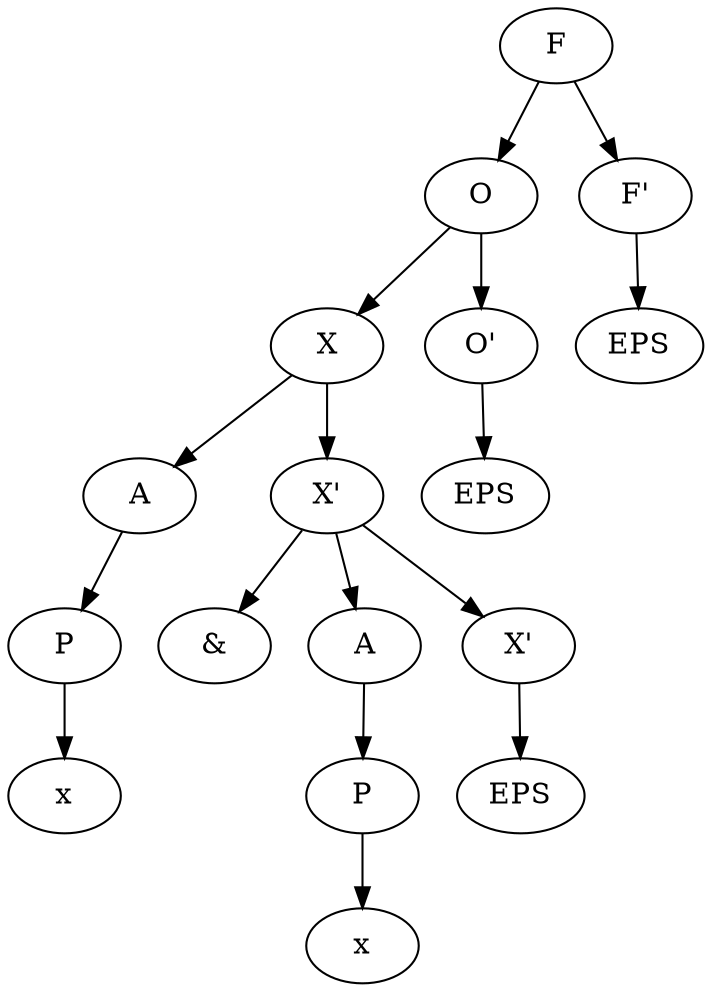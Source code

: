 digraph {
	0 [label="F"]
	0 -> 1
	0 -> 2
	1 [label="O"]
	1 -> 3
	1 -> 4
	2 [label="F'"]
	2 -> 5
	3 [label="X"]
	3 -> 6
	3 -> 7
	4 [label="O'"]
	4 -> 8
	5 [label="EPS"]
	6 [label="A"]
	6 -> 9
	7 [label="X'"]
	7 -> 10
	7 -> 11
	7 -> 12
	8 [label="EPS"]
	9 [label="P"]
	9 -> 13
	10 [label="&"]
	11 [label="A"]
	11 -> 14
	12 [label="X'"]
	12 -> 15
	13 [label="x"]
	14 [label="P"]
	14 -> 16
	15 [label="EPS"]
	16 [label="x"]
}